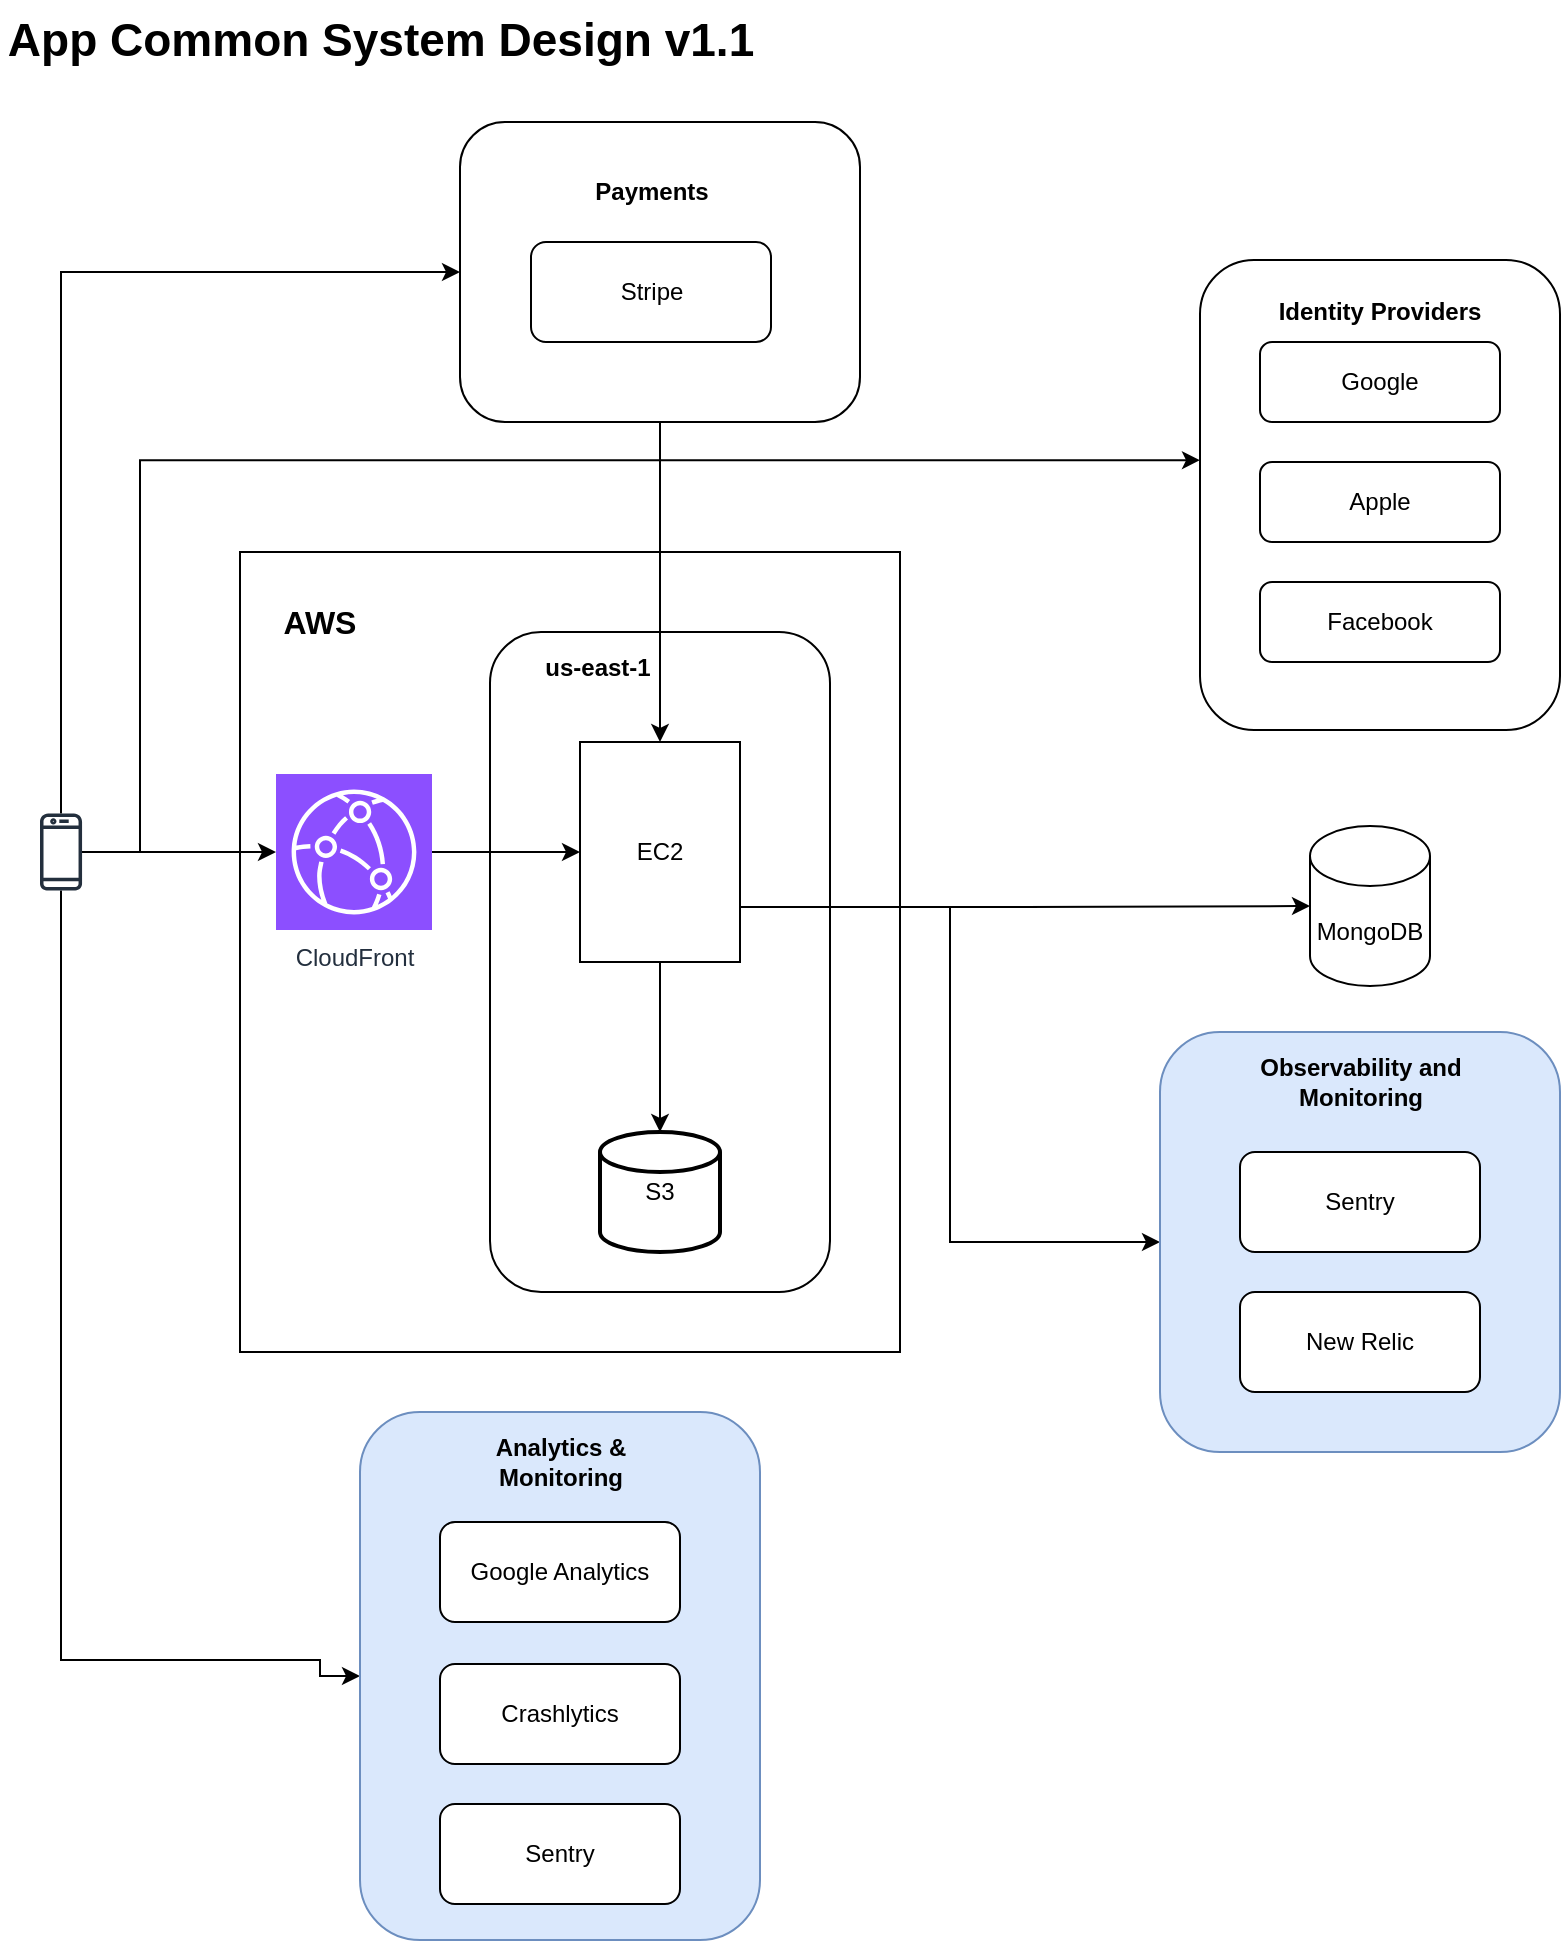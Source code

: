 <mxfile version="26.0.4">
  <diagram name="Page-1" id="HCvqzc0kZV3dzQUjvofA">
    <mxGraphModel dx="1242" dy="819" grid="1" gridSize="10" guides="1" tooltips="1" connect="1" arrows="1" fold="1" page="1" pageScale="1" pageWidth="1700" pageHeight="1100" math="0" shadow="0">
      <root>
        <mxCell id="0" />
        <mxCell id="1" parent="0" />
        <mxCell id="SruIVShjjP7GaUEQ8O3Z-1" value="" style="rounded=1;whiteSpace=wrap;html=1;fillColor=none;" vertex="1" parent="1">
          <mxGeometry x="620" y="150" width="180" height="235" as="geometry" />
        </mxCell>
        <mxCell id="SruIVShjjP7GaUEQ8O3Z-2" style="edgeStyle=orthogonalEdgeStyle;rounded=0;orthogonalLoop=1;jettySize=auto;html=1;" edge="1" parent="1" source="SruIVShjjP7GaUEQ8O3Z-3" target="SruIVShjjP7GaUEQ8O3Z-11">
          <mxGeometry relative="1" as="geometry" />
        </mxCell>
        <mxCell id="SruIVShjjP7GaUEQ8O3Z-3" value="" style="rounded=1;whiteSpace=wrap;html=1;fillColor=none;" vertex="1" parent="1">
          <mxGeometry x="250" y="81" width="200" height="150" as="geometry" />
        </mxCell>
        <mxCell id="SruIVShjjP7GaUEQ8O3Z-4" value="" style="rounded=1;whiteSpace=wrap;html=1;fillColor=none;" vertex="1" parent="1">
          <mxGeometry x="265" y="336" width="170" height="330" as="geometry" />
        </mxCell>
        <mxCell id="SruIVShjjP7GaUEQ8O3Z-5" value="" style="rounded=0;whiteSpace=wrap;html=1;fillColor=none;" vertex="1" parent="1">
          <mxGeometry x="140" y="296" width="330" height="400" as="geometry" />
        </mxCell>
        <mxCell id="SruIVShjjP7GaUEQ8O3Z-6" value="App Common System Design v1.1" style="text;html=1;align=center;verticalAlign=middle;resizable=0;points=[];autosize=1;strokeColor=none;fillColor=none;fontSize=23;fontStyle=1" vertex="1" parent="1">
          <mxGeometry x="20" y="20" width="380" height="40" as="geometry" />
        </mxCell>
        <mxCell id="SruIVShjjP7GaUEQ8O3Z-7" value="MongoDB" style="shape=cylinder3;whiteSpace=wrap;html=1;boundedLbl=1;backgroundOutline=1;size=15;" vertex="1" parent="1">
          <mxGeometry x="675" y="433" width="60" height="80" as="geometry" />
        </mxCell>
        <mxCell id="SruIVShjjP7GaUEQ8O3Z-8" style="edgeStyle=orthogonalEdgeStyle;rounded=0;orthogonalLoop=1;jettySize=auto;html=1;exitX=1;exitY=0.75;exitDx=0;exitDy=0;entryX=0;entryY=0.5;entryDx=0;entryDy=0;entryPerimeter=0;" edge="1" parent="1" source="SruIVShjjP7GaUEQ8O3Z-11" target="SruIVShjjP7GaUEQ8O3Z-7">
          <mxGeometry relative="1" as="geometry">
            <mxPoint x="640" y="566" as="targetPoint" />
          </mxGeometry>
        </mxCell>
        <mxCell id="SruIVShjjP7GaUEQ8O3Z-10" style="edgeStyle=orthogonalEdgeStyle;rounded=0;orthogonalLoop=1;jettySize=auto;html=1;exitX=1;exitY=0.75;exitDx=0;exitDy=0;entryX=0;entryY=0.5;entryDx=0;entryDy=0;" edge="1" parent="1" source="SruIVShjjP7GaUEQ8O3Z-11" target="SruIVShjjP7GaUEQ8O3Z-28">
          <mxGeometry relative="1" as="geometry" />
        </mxCell>
        <mxCell id="SruIVShjjP7GaUEQ8O3Z-11" value="EC2" style="rounded=0;whiteSpace=wrap;html=1;" vertex="1" parent="1">
          <mxGeometry x="310" y="391" width="80" height="110" as="geometry" />
        </mxCell>
        <mxCell id="SruIVShjjP7GaUEQ8O3Z-12" style="edgeStyle=orthogonalEdgeStyle;rounded=0;orthogonalLoop=1;jettySize=auto;html=1;entryX=0;entryY=0.5;entryDx=0;entryDy=0;" edge="1" parent="1" source="SruIVShjjP7GaUEQ8O3Z-14" target="SruIVShjjP7GaUEQ8O3Z-23">
          <mxGeometry relative="1" as="geometry">
            <Array as="points">
              <mxPoint x="51" y="850" />
              <mxPoint x="180" y="850" />
              <mxPoint x="180" y="858" />
            </Array>
            <mxPoint x="50" y="480" as="sourcePoint" />
            <mxPoint x="190" y="851" as="targetPoint" />
          </mxGeometry>
        </mxCell>
        <mxCell id="SruIVShjjP7GaUEQ8O3Z-13" style="edgeStyle=orthogonalEdgeStyle;rounded=0;orthogonalLoop=1;jettySize=auto;html=1;entryX=0;entryY=0.5;entryDx=0;entryDy=0;" edge="1" parent="1" source="SruIVShjjP7GaUEQ8O3Z-14" target="SruIVShjjP7GaUEQ8O3Z-3">
          <mxGeometry relative="1" as="geometry">
            <Array as="points">
              <mxPoint x="51" y="156" />
            </Array>
          </mxGeometry>
        </mxCell>
        <mxCell id="SruIVShjjP7GaUEQ8O3Z-14" value="" style="sketch=0;outlineConnect=0;fontColor=#232F3E;gradientColor=none;fillColor=#232F3D;strokeColor=none;dashed=0;verticalLabelPosition=bottom;verticalAlign=top;align=center;html=1;fontSize=12;fontStyle=0;aspect=fixed;pointerEvents=1;shape=mxgraph.aws4.mobile_client;" vertex="1" parent="1">
          <mxGeometry x="40" y="426" width="21.03" height="40" as="geometry" />
        </mxCell>
        <mxCell id="SruIVShjjP7GaUEQ8O3Z-15" style="edgeStyle=orthogonalEdgeStyle;rounded=0;orthogonalLoop=1;jettySize=auto;html=1;" edge="1" parent="1" source="SruIVShjjP7GaUEQ8O3Z-14" target="SruIVShjjP7GaUEQ8O3Z-35">
          <mxGeometry relative="1" as="geometry">
            <mxPoint x="229" y="446" as="sourcePoint" />
          </mxGeometry>
        </mxCell>
        <mxCell id="SruIVShjjP7GaUEQ8O3Z-16" value="S3" style="strokeWidth=2;html=1;shape=mxgraph.flowchart.database;whiteSpace=wrap;" vertex="1" parent="1">
          <mxGeometry x="320" y="586" width="60" height="60" as="geometry" />
        </mxCell>
        <mxCell id="SruIVShjjP7GaUEQ8O3Z-17" style="edgeStyle=orthogonalEdgeStyle;rounded=0;orthogonalLoop=1;jettySize=auto;html=1;exitX=0.5;exitY=1;exitDx=0;exitDy=0;entryX=0.5;entryY=0;entryDx=0;entryDy=0;entryPerimeter=0;" edge="1" parent="1" source="SruIVShjjP7GaUEQ8O3Z-11" target="SruIVShjjP7GaUEQ8O3Z-16">
          <mxGeometry relative="1" as="geometry" />
        </mxCell>
        <mxCell id="SruIVShjjP7GaUEQ8O3Z-18" value="AWS" style="text;html=1;align=center;verticalAlign=middle;whiteSpace=wrap;rounded=0;fontStyle=1;fontSize=16;" vertex="1" parent="1">
          <mxGeometry x="150" y="316" width="60" height="30" as="geometry" />
        </mxCell>
        <mxCell id="SruIVShjjP7GaUEQ8O3Z-19" value="Google" style="rounded=1;whiteSpace=wrap;html=1;" vertex="1" parent="1">
          <mxGeometry x="650" y="191" width="120" height="40" as="geometry" />
        </mxCell>
        <mxCell id="SruIVShjjP7GaUEQ8O3Z-20" value="Apple" style="rounded=1;whiteSpace=wrap;html=1;" vertex="1" parent="1">
          <mxGeometry x="650" y="251" width="120" height="40" as="geometry" />
        </mxCell>
        <mxCell id="SruIVShjjP7GaUEQ8O3Z-21" value="Facebook" style="rounded=1;whiteSpace=wrap;html=1;" vertex="1" parent="1">
          <mxGeometry x="650" y="311" width="120" height="40" as="geometry" />
        </mxCell>
        <mxCell id="SruIVShjjP7GaUEQ8O3Z-22" value="Identity Providers" style="text;html=1;align=center;verticalAlign=middle;whiteSpace=wrap;rounded=0;fontStyle=1" vertex="1" parent="1">
          <mxGeometry x="650" y="161" width="120" height="30" as="geometry" />
        </mxCell>
        <mxCell id="SruIVShjjP7GaUEQ8O3Z-23" value="" style="rounded=1;whiteSpace=wrap;html=1;fillColor=#dae8fc;strokeColor=#6c8ebf;" vertex="1" parent="1">
          <mxGeometry x="200" y="726" width="200" height="264" as="geometry" />
        </mxCell>
        <mxCell id="SruIVShjjP7GaUEQ8O3Z-24" value="Google Analytics" style="rounded=1;whiteSpace=wrap;html=1;" vertex="1" parent="1">
          <mxGeometry x="240" y="781" width="120" height="50" as="geometry" />
        </mxCell>
        <mxCell id="SruIVShjjP7GaUEQ8O3Z-25" value="Crashlytics" style="rounded=1;whiteSpace=wrap;html=1;" vertex="1" parent="1">
          <mxGeometry x="240" y="852" width="120" height="50" as="geometry" />
        </mxCell>
        <mxCell id="SruIVShjjP7GaUEQ8O3Z-26" value="Analytics &amp;amp; Monitoring" style="text;html=1;align=center;verticalAlign=middle;whiteSpace=wrap;rounded=0;fontStyle=1" vertex="1" parent="1">
          <mxGeometry x="235.5" y="736" width="129" height="30" as="geometry" />
        </mxCell>
        <mxCell id="SruIVShjjP7GaUEQ8O3Z-27" value="us-east-1" style="text;html=1;align=center;verticalAlign=middle;whiteSpace=wrap;rounded=0;fontStyle=1" vertex="1" parent="1">
          <mxGeometry x="289" y="339" width="60" height="30" as="geometry" />
        </mxCell>
        <mxCell id="SruIVShjjP7GaUEQ8O3Z-28" value="" style="rounded=1;whiteSpace=wrap;html=1;fillColor=#dae8fc;strokeColor=#6c8ebf;" vertex="1" parent="1">
          <mxGeometry x="600" y="536" width="200" height="210" as="geometry" />
        </mxCell>
        <mxCell id="SruIVShjjP7GaUEQ8O3Z-29" value="Sentry" style="rounded=1;whiteSpace=wrap;html=1;" vertex="1" parent="1">
          <mxGeometry x="640" y="596" width="120" height="50" as="geometry" />
        </mxCell>
        <mxCell id="SruIVShjjP7GaUEQ8O3Z-30" value="New Relic" style="rounded=1;whiteSpace=wrap;html=1;" vertex="1" parent="1">
          <mxGeometry x="640" y="666" width="120" height="50" as="geometry" />
        </mxCell>
        <mxCell id="SruIVShjjP7GaUEQ8O3Z-31" value="Observability and Monitoring" style="text;html=1;align=center;verticalAlign=middle;whiteSpace=wrap;rounded=0;fontStyle=1" vertex="1" parent="1">
          <mxGeometry x="635.5" y="546" width="129" height="30" as="geometry" />
        </mxCell>
        <mxCell id="SruIVShjjP7GaUEQ8O3Z-32" value="Stripe" style="rounded=1;whiteSpace=wrap;html=1;" vertex="1" parent="1">
          <mxGeometry x="285.5" y="141" width="120" height="50" as="geometry" />
        </mxCell>
        <mxCell id="SruIVShjjP7GaUEQ8O3Z-33" value="Payments" style="text;html=1;align=center;verticalAlign=middle;whiteSpace=wrap;rounded=0;fontStyle=1" vertex="1" parent="1">
          <mxGeometry x="315.5" y="101" width="60" height="30" as="geometry" />
        </mxCell>
        <mxCell id="SruIVShjjP7GaUEQ8O3Z-34" value="Sentry" style="rounded=1;whiteSpace=wrap;html=1;" vertex="1" parent="1">
          <mxGeometry x="240" y="922" width="120" height="50" as="geometry" />
        </mxCell>
        <mxCell id="SruIVShjjP7GaUEQ8O3Z-36" value="" style="edgeStyle=orthogonalEdgeStyle;rounded=0;orthogonalLoop=1;jettySize=auto;html=1;" edge="1" parent="1" source="SruIVShjjP7GaUEQ8O3Z-35" target="SruIVShjjP7GaUEQ8O3Z-11">
          <mxGeometry relative="1" as="geometry" />
        </mxCell>
        <mxCell id="SruIVShjjP7GaUEQ8O3Z-35" value="CloudFront&lt;div&gt;&lt;br&gt;&lt;/div&gt;" style="sketch=0;points=[[0,0,0],[0.25,0,0],[0.5,0,0],[0.75,0,0],[1,0,0],[0,1,0],[0.25,1,0],[0.5,1,0],[0.75,1,0],[1,1,0],[0,0.25,0],[0,0.5,0],[0,0.75,0],[1,0.25,0],[1,0.5,0],[1,0.75,0]];outlineConnect=0;fontColor=#232F3E;fillColor=#8C4FFF;strokeColor=#ffffff;dashed=0;verticalLabelPosition=bottom;verticalAlign=top;align=center;html=1;fontSize=12;fontStyle=0;aspect=fixed;shape=mxgraph.aws4.resourceIcon;resIcon=mxgraph.aws4.cloudfront;" vertex="1" parent="1">
          <mxGeometry x="158" y="407" width="78" height="78" as="geometry" />
        </mxCell>
        <mxCell id="SruIVShjjP7GaUEQ8O3Z-38" style="edgeStyle=orthogonalEdgeStyle;rounded=0;orthogonalLoop=1;jettySize=auto;html=1;entryX=0;entryY=0.426;entryDx=0;entryDy=0;entryPerimeter=0;" edge="1" parent="1" source="SruIVShjjP7GaUEQ8O3Z-14" target="SruIVShjjP7GaUEQ8O3Z-1">
          <mxGeometry relative="1" as="geometry">
            <Array as="points">
              <mxPoint x="90" y="446" />
              <mxPoint x="90" y="250" />
            </Array>
          </mxGeometry>
        </mxCell>
      </root>
    </mxGraphModel>
  </diagram>
</mxfile>
